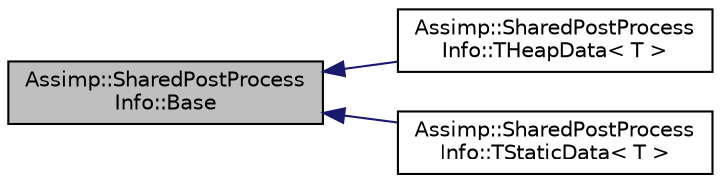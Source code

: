 digraph "Assimp::SharedPostProcessInfo::Base"
{
  edge [fontname="Helvetica",fontsize="10",labelfontname="Helvetica",labelfontsize="10"];
  node [fontname="Helvetica",fontsize="10",shape=record];
  rankdir="LR";
  Node1 [label="Assimp::SharedPostProcess\lInfo::Base",height=0.2,width=0.4,color="black", fillcolor="grey75", style="filled", fontcolor="black"];
  Node1 -> Node2 [dir="back",color="midnightblue",fontsize="10",style="solid",fontname="Helvetica"];
  Node2 [label="Assimp::SharedPostProcess\lInfo::THeapData\< T \>",height=0.2,width=0.4,color="black", fillcolor="white", style="filled",URL="$struct_assimp_1_1_shared_post_process_info_1_1_t_heap_data.html",tooltip="Represents data that is allocated on the heap, thus needs to be deleted. "];
  Node1 -> Node3 [dir="back",color="midnightblue",fontsize="10",style="solid",fontname="Helvetica"];
  Node3 [label="Assimp::SharedPostProcess\lInfo::TStaticData\< T \>",height=0.2,width=0.4,color="black", fillcolor="white", style="filled",URL="$struct_assimp_1_1_shared_post_process_info_1_1_t_static_data.html",tooltip="Represents static, by-value data not allocated on the heap. "];
}
